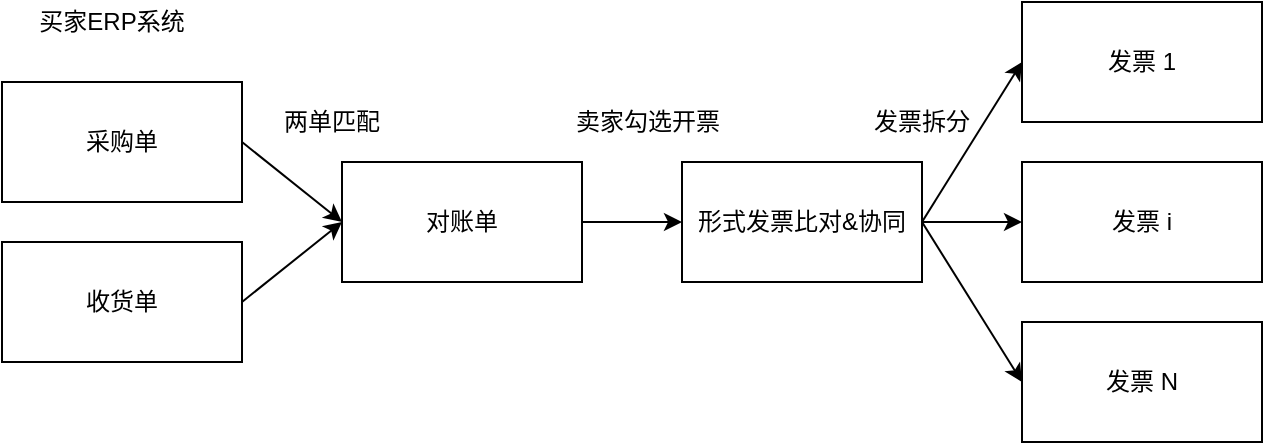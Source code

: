 <mxfile version="12.1.9" type="github" pages="1">
  <diagram id="D_RhVojpZ8rPXYg9mr6F" name="第 1 页">
    <mxGraphModel dx="946" dy="591" grid="1" gridSize="10" guides="1" tooltips="1" connect="1" arrows="1" fold="1" page="1" pageScale="1" pageWidth="827" pageHeight="1169" math="0" shadow="0">
      <root>
        <mxCell id="0"/>
        <mxCell id="1" parent="0"/>
        <mxCell id="qEYQpc4GqrJG_cvCruhK-9" style="rounded=0;orthogonalLoop=1;jettySize=auto;html=1;exitX=1;exitY=0.5;exitDx=0;exitDy=0;entryX=0;entryY=0.5;entryDx=0;entryDy=0;" edge="1" parent="1" source="qEYQpc4GqrJG_cvCruhK-1" target="qEYQpc4GqrJG_cvCruhK-5">
          <mxGeometry relative="1" as="geometry"/>
        </mxCell>
        <mxCell id="qEYQpc4GqrJG_cvCruhK-1" value="采购单" style="rounded=0;whiteSpace=wrap;html=1;" vertex="1" parent="1">
          <mxGeometry x="50" y="100" width="120" height="60" as="geometry"/>
        </mxCell>
        <mxCell id="qEYQpc4GqrJG_cvCruhK-11" style="edgeStyle=none;rounded=0;orthogonalLoop=1;jettySize=auto;html=1;exitX=1;exitY=0.5;exitDx=0;exitDy=0;entryX=0;entryY=0.5;entryDx=0;entryDy=0;" edge="1" parent="1" source="qEYQpc4GqrJG_cvCruhK-2" target="qEYQpc4GqrJG_cvCruhK-5">
          <mxGeometry relative="1" as="geometry"/>
        </mxCell>
        <mxCell id="qEYQpc4GqrJG_cvCruhK-2" value="收货单" style="rounded=0;whiteSpace=wrap;html=1;" vertex="1" parent="1">
          <mxGeometry x="50" y="180" width="120" height="60" as="geometry"/>
        </mxCell>
        <mxCell id="qEYQpc4GqrJG_cvCruhK-13" style="edgeStyle=none;rounded=0;orthogonalLoop=1;jettySize=auto;html=1;exitX=1;exitY=0.5;exitDx=0;exitDy=0;entryX=0;entryY=0.5;entryDx=0;entryDy=0;" edge="1" parent="1" source="qEYQpc4GqrJG_cvCruhK-5" target="qEYQpc4GqrJG_cvCruhK-12">
          <mxGeometry relative="1" as="geometry"/>
        </mxCell>
        <mxCell id="qEYQpc4GqrJG_cvCruhK-5" value="对账单" style="rounded=0;whiteSpace=wrap;html=1;" vertex="1" parent="1">
          <mxGeometry x="220" y="140" width="120" height="60" as="geometry"/>
        </mxCell>
        <mxCell id="qEYQpc4GqrJG_cvCruhK-6" value="买家ERP系统" style="text;html=1;strokeColor=none;fillColor=none;align=center;verticalAlign=middle;whiteSpace=wrap;rounded=0;" vertex="1" parent="1">
          <mxGeometry x="60" y="60" width="90" height="20" as="geometry"/>
        </mxCell>
        <mxCell id="qEYQpc4GqrJG_cvCruhK-22" style="edgeStyle=none;rounded=0;orthogonalLoop=1;jettySize=auto;html=1;exitX=1;exitY=0.5;exitDx=0;exitDy=0;entryX=0;entryY=0.5;entryDx=0;entryDy=0;" edge="1" parent="1" source="qEYQpc4GqrJG_cvCruhK-12" target="qEYQpc4GqrJG_cvCruhK-18">
          <mxGeometry relative="1" as="geometry"/>
        </mxCell>
        <mxCell id="qEYQpc4GqrJG_cvCruhK-23" style="edgeStyle=none;rounded=0;orthogonalLoop=1;jettySize=auto;html=1;exitX=1;exitY=0.5;exitDx=0;exitDy=0;" edge="1" parent="1" source="qEYQpc4GqrJG_cvCruhK-12" target="qEYQpc4GqrJG_cvCruhK-19">
          <mxGeometry relative="1" as="geometry"/>
        </mxCell>
        <mxCell id="qEYQpc4GqrJG_cvCruhK-24" style="edgeStyle=none;rounded=0;orthogonalLoop=1;jettySize=auto;html=1;exitX=1;exitY=0.5;exitDx=0;exitDy=0;entryX=0;entryY=0.5;entryDx=0;entryDy=0;" edge="1" parent="1" source="qEYQpc4GqrJG_cvCruhK-12" target="qEYQpc4GqrJG_cvCruhK-20">
          <mxGeometry relative="1" as="geometry"/>
        </mxCell>
        <mxCell id="qEYQpc4GqrJG_cvCruhK-12" value="形式发票比对&amp;amp;协同" style="rounded=0;whiteSpace=wrap;html=1;" vertex="1" parent="1">
          <mxGeometry x="390" y="140" width="120" height="60" as="geometry"/>
        </mxCell>
        <mxCell id="qEYQpc4GqrJG_cvCruhK-14" value="两单匹配" style="text;html=1;strokeColor=none;fillColor=none;align=center;verticalAlign=middle;whiteSpace=wrap;rounded=0;" vertex="1" parent="1">
          <mxGeometry x="180" y="110" width="70" height="20" as="geometry"/>
        </mxCell>
        <mxCell id="qEYQpc4GqrJG_cvCruhK-16" value="卖家勾选开票" style="text;html=1;strokeColor=none;fillColor=none;align=center;verticalAlign=middle;whiteSpace=wrap;rounded=0;" vertex="1" parent="1">
          <mxGeometry x="333" y="110" width="80" height="20" as="geometry"/>
        </mxCell>
        <mxCell id="qEYQpc4GqrJG_cvCruhK-18" value="发票 1" style="rounded=0;whiteSpace=wrap;html=1;" vertex="1" parent="1">
          <mxGeometry x="560" y="60" width="120" height="60" as="geometry"/>
        </mxCell>
        <mxCell id="qEYQpc4GqrJG_cvCruhK-19" value="发票 i" style="rounded=0;whiteSpace=wrap;html=1;" vertex="1" parent="1">
          <mxGeometry x="560" y="140" width="120" height="60" as="geometry"/>
        </mxCell>
        <mxCell id="qEYQpc4GqrJG_cvCruhK-20" value="发票 N" style="rounded=0;whiteSpace=wrap;html=1;" vertex="1" parent="1">
          <mxGeometry x="560" y="220" width="120" height="60" as="geometry"/>
        </mxCell>
        <mxCell id="qEYQpc4GqrJG_cvCruhK-25" value="发票拆分" style="text;html=1;strokeColor=none;fillColor=none;align=center;verticalAlign=middle;whiteSpace=wrap;rounded=0;" vertex="1" parent="1">
          <mxGeometry x="485" y="110" width="50" height="20" as="geometry"/>
        </mxCell>
      </root>
    </mxGraphModel>
  </diagram>
</mxfile>
